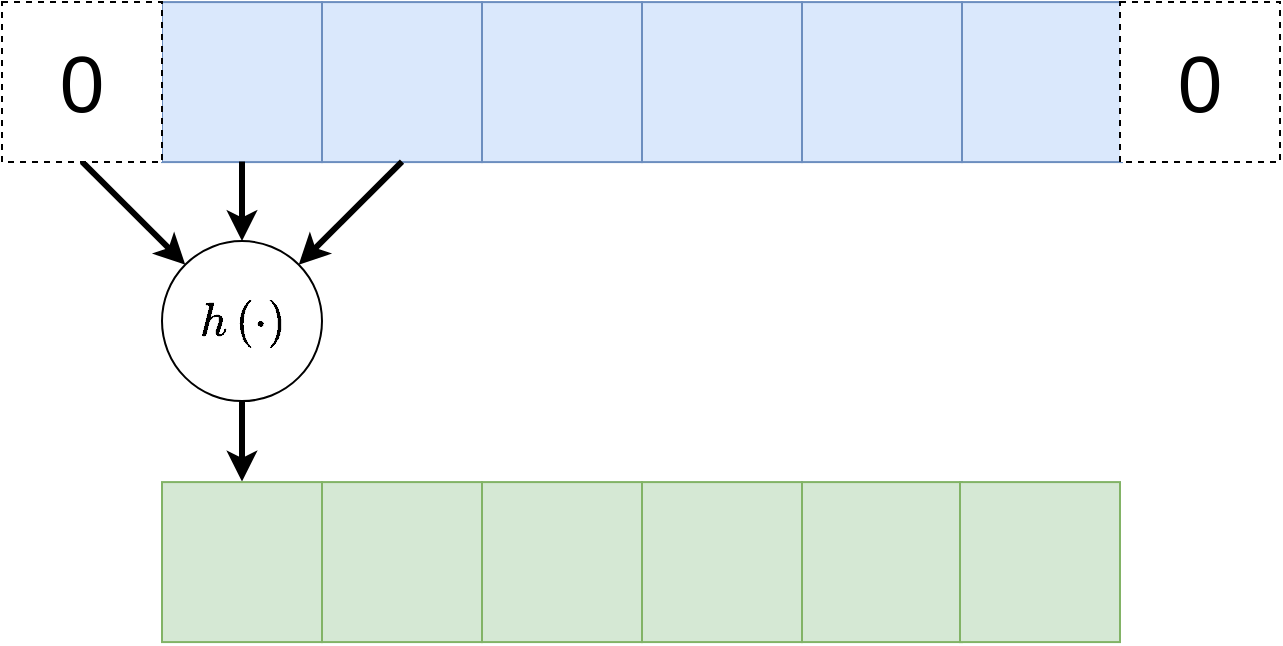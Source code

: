 <mxfile version="13.10.0" type="device" pages="6"><diagram id="NRJqcR2pspOGWQktE2IP" name="Page-1"><mxGraphModel dx="1350" dy="-5002" grid="1" gridSize="10" guides="1" tooltips="1" connect="0" arrows="0" fold="1" page="1" pageScale="1" pageWidth="827" pageHeight="1169" math="1" shadow="0"><root><mxCell id="0"/><mxCell id="1" parent="0"/><mxCell id="zGCG786xCVjRTukeK8xk-1" value="" style="whiteSpace=wrap;html=1;aspect=fixed;fillColor=#dae8fc;strokeColor=#6c8ebf;" vertex="1" parent="1"><mxGeometry x="160" y="5920.045" width="80" height="80" as="geometry"/></mxCell><mxCell id="zGCG786xCVjRTukeK8xk-2" value="" style="whiteSpace=wrap;html=1;aspect=fixed;fillColor=#dae8fc;strokeColor=#6c8ebf;" vertex="1" parent="1"><mxGeometry x="240" y="5920.045" width="80" height="80" as="geometry"/></mxCell><mxCell id="zGCG786xCVjRTukeK8xk-3" value="" style="whiteSpace=wrap;html=1;aspect=fixed;fillColor=#dae8fc;strokeColor=#6c8ebf;" vertex="1" parent="1"><mxGeometry x="320" y="5920.045" width="80" height="80" as="geometry"/></mxCell><mxCell id="zGCG786xCVjRTukeK8xk-4" value="" style="whiteSpace=wrap;html=1;aspect=fixed;fillColor=#dae8fc;strokeColor=#6c8ebf;" vertex="1" parent="1"><mxGeometry x="400" y="5920.045" width="80" height="80" as="geometry"/></mxCell><mxCell id="zGCG786xCVjRTukeK8xk-5" value="" style="whiteSpace=wrap;html=1;aspect=fixed;fillColor=#dae8fc;strokeColor=#6c8ebf;" vertex="1" parent="1"><mxGeometry x="480" y="5920.045" width="80" height="80" as="geometry"/></mxCell><mxCell id="zGCG786xCVjRTukeK8xk-6" value="" style="whiteSpace=wrap;html=1;aspect=fixed;fillColor=#dae8fc;strokeColor=#6c8ebf;" vertex="1" parent="1"><mxGeometry x="560" y="5920.045" width="80" height="80" as="geometry"/></mxCell><mxCell id="zGCG786xCVjRTukeK8xk-7" value="\(h\left(\cdot\right)\)&lt;br style=&quot;font-size: 20px&quot;&gt;" style="ellipse;whiteSpace=wrap;html=1;aspect=fixed;fontSize=20;" vertex="1" parent="1"><mxGeometry x="160" y="6039.545" width="80" height="80" as="geometry"/></mxCell><mxCell id="zGCG786xCVjRTukeK8xk-8" value="" style="endArrow=classic;html=1;strokeWidth=3;fontSize=20;exitX=0.5;exitY=1;exitDx=0;exitDy=0;" edge="1" parent="1" target="zGCG786xCVjRTukeK8xk-7"><mxGeometry width="50" height="50" relative="1" as="geometry"><mxPoint x="120.0" y="5999.772" as="sourcePoint"/><mxPoint x="107.812" y="6137.763" as="targetPoint"/></mxGeometry></mxCell><mxCell id="zGCG786xCVjRTukeK8xk-9" value="" style="endArrow=classic;html=1;strokeWidth=3;fontSize=20;exitX=0.5;exitY=1;exitDx=0;exitDy=0;" edge="1" parent="1" target="zGCG786xCVjRTukeK8xk-7"><mxGeometry width="50" height="50" relative="1" as="geometry"><mxPoint x="200.0" y="5999.772" as="sourcePoint"/><mxPoint x="117.812" y="6147.763" as="targetPoint"/></mxGeometry></mxCell><mxCell id="zGCG786xCVjRTukeK8xk-10" value="" style="endArrow=classic;html=1;strokeWidth=3;fontSize=20;exitX=0.5;exitY=1;exitDx=0;exitDy=0;entryX=0.5;entryY=0;entryDx=0;entryDy=0;" edge="1" parent="1" source="zGCG786xCVjRTukeK8xk-7"><mxGeometry width="50" height="50" relative="1" as="geometry"><mxPoint x="70" y="5989.545" as="sourcePoint"/><mxPoint x="200.0" y="6159.772" as="targetPoint"/></mxGeometry></mxCell><mxCell id="zGCG786xCVjRTukeK8xk-11" value="" style="whiteSpace=wrap;html=1;aspect=fixed;fillColor=#d5e8d4;strokeColor=#82b366;" vertex="1" parent="1"><mxGeometry x="240" y="6160.045" width="80" height="80" as="geometry"/></mxCell><mxCell id="zGCG786xCVjRTukeK8xk-12" value="" style="whiteSpace=wrap;html=1;aspect=fixed;fillColor=#d5e8d4;strokeColor=#82b366;" vertex="1" parent="1"><mxGeometry x="320" y="6160.045" width="80" height="80" as="geometry"/></mxCell><mxCell id="zGCG786xCVjRTukeK8xk-13" value="" style="whiteSpace=wrap;html=1;aspect=fixed;fillColor=#d5e8d4;strokeColor=#82b366;" vertex="1" parent="1"><mxGeometry x="400" y="6160.045" width="80" height="80" as="geometry"/></mxCell><mxCell id="zGCG786xCVjRTukeK8xk-14" value="&lt;font style=&quot;font-size: 40px&quot;&gt;&lt;br&gt;&lt;/font&gt;" style="whiteSpace=wrap;html=1;aspect=fixed;fillColor=#d5e8d4;strokeColor=#82b366;" vertex="1" parent="1"><mxGeometry x="480" y="6160.045" width="80" height="80" as="geometry"/></mxCell><mxCell id="zGCG786xCVjRTukeK8xk-15" value="" style="endArrow=classic;html=1;strokeWidth=3;fontSize=20;exitX=0.5;exitY=1;exitDx=0;exitDy=0;" edge="1" parent="1" target="zGCG786xCVjRTukeK8xk-7"><mxGeometry width="50" height="50" relative="1" as="geometry"><mxPoint x="280.0" y="5999.772" as="sourcePoint"/><mxPoint x="158.284" y="6102.761" as="targetPoint"/></mxGeometry></mxCell><mxCell id="zGCG786xCVjRTukeK8xk-16" value="&lt;font style=&quot;font-size: 40px&quot;&gt;0&lt;/font&gt;" style="whiteSpace=wrap;html=1;aspect=fixed;dashed=1;" vertex="1" parent="1"><mxGeometry x="639" y="5920.0" width="80" height="80" as="geometry"/></mxCell><mxCell id="zGCG786xCVjRTukeK8xk-17" value="&lt;font style=&quot;font-size: 40px&quot;&gt;0&lt;/font&gt;" style="whiteSpace=wrap;html=1;aspect=fixed;dashed=1;" vertex="1" parent="1"><mxGeometry x="80" y="5920.0" width="80" height="80" as="geometry"/></mxCell><mxCell id="zGCG786xCVjRTukeK8xk-18" value="" style="whiteSpace=wrap;html=1;aspect=fixed;fillColor=#d5e8d4;strokeColor=#82b366;" vertex="1" parent="1"><mxGeometry x="160" y="6160.045" width="80" height="80" as="geometry"/></mxCell><mxCell id="zGCG786xCVjRTukeK8xk-19" value="" style="whiteSpace=wrap;html=1;aspect=fixed;fillColor=#d5e8d4;strokeColor=#82b366;" vertex="1" parent="1"><mxGeometry x="559" y="6160.045" width="80" height="80" as="geometry"/></mxCell></root></mxGraphModel></diagram><diagram name="Copy of Page-1" id="hfmDgONh3bjV1iyy8pKE"><mxGraphModel dx="1350" dy="-5002" grid="1" gridSize="10" guides="1" tooltips="1" connect="0" arrows="0" fold="1" page="1" pageScale="1" pageWidth="827" pageHeight="1169" math="1" shadow="0"><root><mxCell id="fUBWOEJFyAHDnR7SSoCq-0"/><mxCell id="fUBWOEJFyAHDnR7SSoCq-1" parent="fUBWOEJFyAHDnR7SSoCq-0"/><mxCell id="fUBWOEJFyAHDnR7SSoCq-2" value="" style="whiteSpace=wrap;html=1;aspect=fixed;fillColor=#dae8fc;strokeColor=#6c8ebf;" vertex="1" parent="fUBWOEJFyAHDnR7SSoCq-1"><mxGeometry x="160" y="5920.045" width="80" height="80" as="geometry"/></mxCell><mxCell id="fUBWOEJFyAHDnR7SSoCq-3" value="" style="whiteSpace=wrap;html=1;aspect=fixed;fillColor=#dae8fc;strokeColor=#6c8ebf;" vertex="1" parent="fUBWOEJFyAHDnR7SSoCq-1"><mxGeometry x="240" y="5920.045" width="80" height="80" as="geometry"/></mxCell><mxCell id="fUBWOEJFyAHDnR7SSoCq-4" value="" style="whiteSpace=wrap;html=1;aspect=fixed;fillColor=#dae8fc;strokeColor=#6c8ebf;" vertex="1" parent="fUBWOEJFyAHDnR7SSoCq-1"><mxGeometry x="320" y="5920.045" width="80" height="80" as="geometry"/></mxCell><mxCell id="fUBWOEJFyAHDnR7SSoCq-5" value="" style="whiteSpace=wrap;html=1;aspect=fixed;fillColor=#dae8fc;strokeColor=#6c8ebf;" vertex="1" parent="fUBWOEJFyAHDnR7SSoCq-1"><mxGeometry x="400" y="5920.045" width="80" height="80" as="geometry"/></mxCell><mxCell id="fUBWOEJFyAHDnR7SSoCq-6" value="" style="whiteSpace=wrap;html=1;aspect=fixed;fillColor=#dae8fc;strokeColor=#6c8ebf;" vertex="1" parent="fUBWOEJFyAHDnR7SSoCq-1"><mxGeometry x="480" y="5920.045" width="80" height="80" as="geometry"/></mxCell><mxCell id="fUBWOEJFyAHDnR7SSoCq-7" value="" style="whiteSpace=wrap;html=1;aspect=fixed;fillColor=#dae8fc;strokeColor=#6c8ebf;" vertex="1" parent="fUBWOEJFyAHDnR7SSoCq-1"><mxGeometry x="560" y="5920.045" width="80" height="80" as="geometry"/></mxCell><mxCell id="fUBWOEJFyAHDnR7SSoCq-8" value="\(h\left(\cdot\right)\)&lt;br style=&quot;font-size: 20px&quot;&gt;" style="ellipse;whiteSpace=wrap;html=1;aspect=fixed;fontSize=20;" vertex="1" parent="fUBWOEJFyAHDnR7SSoCq-1"><mxGeometry x="240" y="6039.545" width="80" height="80" as="geometry"/></mxCell><mxCell id="fUBWOEJFyAHDnR7SSoCq-9" value="" style="endArrow=classic;html=1;strokeWidth=3;fontSize=20;exitX=0.5;exitY=1;exitDx=0;exitDy=0;" edge="1" parent="fUBWOEJFyAHDnR7SSoCq-1" target="fUBWOEJFyAHDnR7SSoCq-8"><mxGeometry width="50" height="50" relative="1" as="geometry"><mxPoint x="200.0" y="5999.772" as="sourcePoint"/><mxPoint x="187.812" y="6137.763" as="targetPoint"/></mxGeometry></mxCell><mxCell id="fUBWOEJFyAHDnR7SSoCq-10" value="" style="endArrow=classic;html=1;strokeWidth=3;fontSize=20;exitX=0.5;exitY=1;exitDx=0;exitDy=0;" edge="1" parent="fUBWOEJFyAHDnR7SSoCq-1" target="fUBWOEJFyAHDnR7SSoCq-8"><mxGeometry width="50" height="50" relative="1" as="geometry"><mxPoint x="280.0" y="5999.772" as="sourcePoint"/><mxPoint x="197.812" y="6147.763" as="targetPoint"/></mxGeometry></mxCell><mxCell id="fUBWOEJFyAHDnR7SSoCq-11" value="" style="endArrow=classic;html=1;strokeWidth=3;fontSize=20;exitX=0.5;exitY=1;exitDx=0;exitDy=0;entryX=0.5;entryY=0;entryDx=0;entryDy=0;" edge="1" parent="fUBWOEJFyAHDnR7SSoCq-1" source="fUBWOEJFyAHDnR7SSoCq-8"><mxGeometry width="50" height="50" relative="1" as="geometry"><mxPoint x="150" y="5989.545" as="sourcePoint"/><mxPoint x="280.0" y="6159.772" as="targetPoint"/></mxGeometry></mxCell><mxCell id="fUBWOEJFyAHDnR7SSoCq-12" value="" style="whiteSpace=wrap;html=1;aspect=fixed;fillColor=#d5e8d4;strokeColor=#82b366;" vertex="1" parent="fUBWOEJFyAHDnR7SSoCq-1"><mxGeometry x="240" y="6160.045" width="80" height="80" as="geometry"/></mxCell><mxCell id="fUBWOEJFyAHDnR7SSoCq-13" value="" style="whiteSpace=wrap;html=1;aspect=fixed;fillColor=#d5e8d4;strokeColor=#82b366;" vertex="1" parent="fUBWOEJFyAHDnR7SSoCq-1"><mxGeometry x="320" y="6160.045" width="80" height="80" as="geometry"/></mxCell><mxCell id="fUBWOEJFyAHDnR7SSoCq-14" value="" style="whiteSpace=wrap;html=1;aspect=fixed;fillColor=#d5e8d4;strokeColor=#82b366;" vertex="1" parent="fUBWOEJFyAHDnR7SSoCq-1"><mxGeometry x="400" y="6160.045" width="80" height="80" as="geometry"/></mxCell><mxCell id="fUBWOEJFyAHDnR7SSoCq-15" value="&lt;font style=&quot;font-size: 40px&quot;&gt;&lt;br&gt;&lt;/font&gt;" style="whiteSpace=wrap;html=1;aspect=fixed;fillColor=#d5e8d4;strokeColor=#82b366;" vertex="1" parent="fUBWOEJFyAHDnR7SSoCq-1"><mxGeometry x="480" y="6160.045" width="80" height="80" as="geometry"/></mxCell><mxCell id="fUBWOEJFyAHDnR7SSoCq-16" value="" style="endArrow=classic;html=1;strokeWidth=3;fontSize=20;exitX=0.5;exitY=1;exitDx=0;exitDy=0;" edge="1" parent="fUBWOEJFyAHDnR7SSoCq-1" target="fUBWOEJFyAHDnR7SSoCq-8"><mxGeometry width="50" height="50" relative="1" as="geometry"><mxPoint x="360.0" y="5999.772" as="sourcePoint"/><mxPoint x="238.284" y="6102.761" as="targetPoint"/></mxGeometry></mxCell><mxCell id="fUBWOEJFyAHDnR7SSoCq-17" value="&lt;font style=&quot;font-size: 40px&quot;&gt;0&lt;/font&gt;" style="whiteSpace=wrap;html=1;aspect=fixed;dashed=1;" vertex="1" parent="fUBWOEJFyAHDnR7SSoCq-1"><mxGeometry x="639" y="5920.0" width="80" height="80" as="geometry"/></mxCell><mxCell id="fUBWOEJFyAHDnR7SSoCq-18" value="&lt;font style=&quot;font-size: 40px&quot;&gt;0&lt;/font&gt;" style="whiteSpace=wrap;html=1;aspect=fixed;dashed=1;" vertex="1" parent="fUBWOEJFyAHDnR7SSoCq-1"><mxGeometry x="80" y="5920.0" width="80" height="80" as="geometry"/></mxCell><mxCell id="fUBWOEJFyAHDnR7SSoCq-19" value="" style="whiteSpace=wrap;html=1;aspect=fixed;fillColor=#d5e8d4;strokeColor=#82b366;" vertex="1" parent="fUBWOEJFyAHDnR7SSoCq-1"><mxGeometry x="160" y="6160.045" width="80" height="80" as="geometry"/></mxCell><mxCell id="fUBWOEJFyAHDnR7SSoCq-20" value="" style="whiteSpace=wrap;html=1;aspect=fixed;fillColor=#d5e8d4;strokeColor=#82b366;" vertex="1" parent="fUBWOEJFyAHDnR7SSoCq-1"><mxGeometry x="559" y="6160.045" width="80" height="80" as="geometry"/></mxCell></root></mxGraphModel></diagram><diagram name="Copy of Page-1" id="8VQXfFdML3DCzyOPih35"><mxGraphModel dx="1350" dy="-5002" grid="1" gridSize="10" guides="1" tooltips="1" connect="0" arrows="0" fold="1" page="1" pageScale="1" pageWidth="827" pageHeight="1169" math="1" shadow="0"><root><mxCell id="suBPCm5jKiHwl51AFzZt-0"/><mxCell id="suBPCm5jKiHwl51AFzZt-1" parent="suBPCm5jKiHwl51AFzZt-0"/><mxCell id="suBPCm5jKiHwl51AFzZt-2" value="" style="whiteSpace=wrap;html=1;aspect=fixed;fillColor=#dae8fc;strokeColor=#6c8ebf;" vertex="1" parent="suBPCm5jKiHwl51AFzZt-1"><mxGeometry x="160" y="5920.045" width="80" height="80" as="geometry"/></mxCell><mxCell id="suBPCm5jKiHwl51AFzZt-3" value="" style="whiteSpace=wrap;html=1;aspect=fixed;fillColor=#dae8fc;strokeColor=#6c8ebf;" vertex="1" parent="suBPCm5jKiHwl51AFzZt-1"><mxGeometry x="240" y="5920.045" width="80" height="80" as="geometry"/></mxCell><mxCell id="suBPCm5jKiHwl51AFzZt-4" value="" style="whiteSpace=wrap;html=1;aspect=fixed;fillColor=#dae8fc;strokeColor=#6c8ebf;" vertex="1" parent="suBPCm5jKiHwl51AFzZt-1"><mxGeometry x="320" y="5920.045" width="80" height="80" as="geometry"/></mxCell><mxCell id="suBPCm5jKiHwl51AFzZt-5" value="" style="whiteSpace=wrap;html=1;aspect=fixed;fillColor=#dae8fc;strokeColor=#6c8ebf;" vertex="1" parent="suBPCm5jKiHwl51AFzZt-1"><mxGeometry x="400" y="5920.045" width="80" height="80" as="geometry"/></mxCell><mxCell id="suBPCm5jKiHwl51AFzZt-6" value="" style="whiteSpace=wrap;html=1;aspect=fixed;fillColor=#dae8fc;strokeColor=#6c8ebf;" vertex="1" parent="suBPCm5jKiHwl51AFzZt-1"><mxGeometry x="480" y="5920.045" width="80" height="80" as="geometry"/></mxCell><mxCell id="suBPCm5jKiHwl51AFzZt-7" value="" style="whiteSpace=wrap;html=1;aspect=fixed;fillColor=#dae8fc;strokeColor=#6c8ebf;" vertex="1" parent="suBPCm5jKiHwl51AFzZt-1"><mxGeometry x="560" y="5920.045" width="80" height="80" as="geometry"/></mxCell><mxCell id="suBPCm5jKiHwl51AFzZt-8" value="\(h\left(\cdot\right)\)&lt;br style=&quot;font-size: 20px&quot;&gt;" style="ellipse;whiteSpace=wrap;html=1;aspect=fixed;fontSize=20;" vertex="1" parent="suBPCm5jKiHwl51AFzZt-1"><mxGeometry x="320" y="6039.545" width="80" height="80" as="geometry"/></mxCell><mxCell id="suBPCm5jKiHwl51AFzZt-9" value="" style="endArrow=classic;html=1;strokeWidth=3;fontSize=20;exitX=0.5;exitY=1;exitDx=0;exitDy=0;" edge="1" parent="suBPCm5jKiHwl51AFzZt-1" target="suBPCm5jKiHwl51AFzZt-8"><mxGeometry width="50" height="50" relative="1" as="geometry"><mxPoint x="280.0" y="5999.772" as="sourcePoint"/><mxPoint x="267.812" y="6137.763" as="targetPoint"/></mxGeometry></mxCell><mxCell id="suBPCm5jKiHwl51AFzZt-10" value="" style="endArrow=classic;html=1;strokeWidth=3;fontSize=20;exitX=0.5;exitY=1;exitDx=0;exitDy=0;" edge="1" parent="suBPCm5jKiHwl51AFzZt-1" target="suBPCm5jKiHwl51AFzZt-8"><mxGeometry width="50" height="50" relative="1" as="geometry"><mxPoint x="360.0" y="5999.772" as="sourcePoint"/><mxPoint x="277.812" y="6147.763" as="targetPoint"/></mxGeometry></mxCell><mxCell id="suBPCm5jKiHwl51AFzZt-11" value="" style="endArrow=classic;html=1;strokeWidth=3;fontSize=20;exitX=0.5;exitY=1;exitDx=0;exitDy=0;entryX=0.5;entryY=0;entryDx=0;entryDy=0;" edge="1" parent="suBPCm5jKiHwl51AFzZt-1" source="suBPCm5jKiHwl51AFzZt-8"><mxGeometry width="50" height="50" relative="1" as="geometry"><mxPoint x="230" y="5989.545" as="sourcePoint"/><mxPoint x="360.0" y="6159.772" as="targetPoint"/></mxGeometry></mxCell><mxCell id="suBPCm5jKiHwl51AFzZt-12" value="" style="whiteSpace=wrap;html=1;aspect=fixed;fillColor=#d5e8d4;strokeColor=#82b366;" vertex="1" parent="suBPCm5jKiHwl51AFzZt-1"><mxGeometry x="240" y="6160.045" width="80" height="80" as="geometry"/></mxCell><mxCell id="suBPCm5jKiHwl51AFzZt-13" value="" style="whiteSpace=wrap;html=1;aspect=fixed;fillColor=#d5e8d4;strokeColor=#82b366;" vertex="1" parent="suBPCm5jKiHwl51AFzZt-1"><mxGeometry x="320" y="6160.045" width="80" height="80" as="geometry"/></mxCell><mxCell id="suBPCm5jKiHwl51AFzZt-14" value="" style="whiteSpace=wrap;html=1;aspect=fixed;fillColor=#d5e8d4;strokeColor=#82b366;" vertex="1" parent="suBPCm5jKiHwl51AFzZt-1"><mxGeometry x="400" y="6160.045" width="80" height="80" as="geometry"/></mxCell><mxCell id="suBPCm5jKiHwl51AFzZt-15" value="&lt;font style=&quot;font-size: 40px&quot;&gt;&lt;br&gt;&lt;/font&gt;" style="whiteSpace=wrap;html=1;aspect=fixed;fillColor=#d5e8d4;strokeColor=#82b366;" vertex="1" parent="suBPCm5jKiHwl51AFzZt-1"><mxGeometry x="480" y="6160.045" width="80" height="80" as="geometry"/></mxCell><mxCell id="suBPCm5jKiHwl51AFzZt-16" value="" style="endArrow=classic;html=1;strokeWidth=3;fontSize=20;exitX=0.5;exitY=1;exitDx=0;exitDy=0;" edge="1" parent="suBPCm5jKiHwl51AFzZt-1" target="suBPCm5jKiHwl51AFzZt-8"><mxGeometry width="50" height="50" relative="1" as="geometry"><mxPoint x="440.0" y="5999.772" as="sourcePoint"/><mxPoint x="318.284" y="6102.761" as="targetPoint"/></mxGeometry></mxCell><mxCell id="suBPCm5jKiHwl51AFzZt-17" value="&lt;font style=&quot;font-size: 40px&quot;&gt;0&lt;/font&gt;" style="whiteSpace=wrap;html=1;aspect=fixed;dashed=1;" vertex="1" parent="suBPCm5jKiHwl51AFzZt-1"><mxGeometry x="639" y="5920.0" width="80" height="80" as="geometry"/></mxCell><mxCell id="suBPCm5jKiHwl51AFzZt-18" value="&lt;font style=&quot;font-size: 40px&quot;&gt;0&lt;/font&gt;" style="whiteSpace=wrap;html=1;aspect=fixed;dashed=1;" vertex="1" parent="suBPCm5jKiHwl51AFzZt-1"><mxGeometry x="80" y="5920.0" width="80" height="80" as="geometry"/></mxCell><mxCell id="suBPCm5jKiHwl51AFzZt-19" value="" style="whiteSpace=wrap;html=1;aspect=fixed;fillColor=#d5e8d4;strokeColor=#82b366;" vertex="1" parent="suBPCm5jKiHwl51AFzZt-1"><mxGeometry x="160" y="6160.045" width="80" height="80" as="geometry"/></mxCell><mxCell id="suBPCm5jKiHwl51AFzZt-20" value="" style="whiteSpace=wrap;html=1;aspect=fixed;fillColor=#d5e8d4;strokeColor=#82b366;" vertex="1" parent="suBPCm5jKiHwl51AFzZt-1"><mxGeometry x="559" y="6160.045" width="80" height="80" as="geometry"/></mxCell></root></mxGraphModel></diagram><diagram name="Copy of Page-1" id="GEfO6JcmAhjZGlivUoSr"><mxGraphModel dx="1350" dy="-5002" grid="1" gridSize="10" guides="1" tooltips="1" connect="0" arrows="0" fold="1" page="1" pageScale="1" pageWidth="827" pageHeight="1169" math="1" shadow="0"><root><mxCell id="qApYu_GMqTvN_LqZFVaf-0"/><mxCell id="qApYu_GMqTvN_LqZFVaf-1" parent="qApYu_GMqTvN_LqZFVaf-0"/><mxCell id="qApYu_GMqTvN_LqZFVaf-2" value="" style="whiteSpace=wrap;html=1;aspect=fixed;fillColor=#dae8fc;strokeColor=#6c8ebf;" vertex="1" parent="qApYu_GMqTvN_LqZFVaf-1"><mxGeometry x="160" y="5920.045" width="80" height="80" as="geometry"/></mxCell><mxCell id="qApYu_GMqTvN_LqZFVaf-3" value="" style="whiteSpace=wrap;html=1;aspect=fixed;fillColor=#dae8fc;strokeColor=#6c8ebf;" vertex="1" parent="qApYu_GMqTvN_LqZFVaf-1"><mxGeometry x="240" y="5920.045" width="80" height="80" as="geometry"/></mxCell><mxCell id="qApYu_GMqTvN_LqZFVaf-4" value="" style="whiteSpace=wrap;html=1;aspect=fixed;fillColor=#dae8fc;strokeColor=#6c8ebf;" vertex="1" parent="qApYu_GMqTvN_LqZFVaf-1"><mxGeometry x="320" y="5920.045" width="80" height="80" as="geometry"/></mxCell><mxCell id="qApYu_GMqTvN_LqZFVaf-5" value="" style="whiteSpace=wrap;html=1;aspect=fixed;fillColor=#dae8fc;strokeColor=#6c8ebf;" vertex="1" parent="qApYu_GMqTvN_LqZFVaf-1"><mxGeometry x="400" y="5920.045" width="80" height="80" as="geometry"/></mxCell><mxCell id="qApYu_GMqTvN_LqZFVaf-6" value="" style="whiteSpace=wrap;html=1;aspect=fixed;fillColor=#dae8fc;strokeColor=#6c8ebf;" vertex="1" parent="qApYu_GMqTvN_LqZFVaf-1"><mxGeometry x="480" y="5920.045" width="80" height="80" as="geometry"/></mxCell><mxCell id="qApYu_GMqTvN_LqZFVaf-7" value="" style="whiteSpace=wrap;html=1;aspect=fixed;fillColor=#dae8fc;strokeColor=#6c8ebf;" vertex="1" parent="qApYu_GMqTvN_LqZFVaf-1"><mxGeometry x="560" y="5920.045" width="80" height="80" as="geometry"/></mxCell><mxCell id="qApYu_GMqTvN_LqZFVaf-8" value="\(h\left(\cdot\right)\)&lt;br style=&quot;font-size: 20px&quot;&gt;" style="ellipse;whiteSpace=wrap;html=1;aspect=fixed;fontSize=20;" vertex="1" parent="qApYu_GMqTvN_LqZFVaf-1"><mxGeometry x="400" y="6039.545" width="80" height="80" as="geometry"/></mxCell><mxCell id="qApYu_GMqTvN_LqZFVaf-9" value="" style="endArrow=classic;html=1;strokeWidth=3;fontSize=20;exitX=0.5;exitY=1;exitDx=0;exitDy=0;" edge="1" parent="qApYu_GMqTvN_LqZFVaf-1" target="qApYu_GMqTvN_LqZFVaf-8"><mxGeometry width="50" height="50" relative="1" as="geometry"><mxPoint x="360.0" y="5999.772" as="sourcePoint"/><mxPoint x="347.812" y="6137.763" as="targetPoint"/></mxGeometry></mxCell><mxCell id="qApYu_GMqTvN_LqZFVaf-10" value="" style="endArrow=classic;html=1;strokeWidth=3;fontSize=20;exitX=0.5;exitY=1;exitDx=0;exitDy=0;" edge="1" parent="qApYu_GMqTvN_LqZFVaf-1" target="qApYu_GMqTvN_LqZFVaf-8"><mxGeometry width="50" height="50" relative="1" as="geometry"><mxPoint x="440.0" y="5999.772" as="sourcePoint"/><mxPoint x="357.812" y="6147.763" as="targetPoint"/></mxGeometry></mxCell><mxCell id="qApYu_GMqTvN_LqZFVaf-11" value="" style="endArrow=classic;html=1;strokeWidth=3;fontSize=20;exitX=0.5;exitY=1;exitDx=0;exitDy=0;entryX=0.5;entryY=0;entryDx=0;entryDy=0;" edge="1" parent="qApYu_GMqTvN_LqZFVaf-1" source="qApYu_GMqTvN_LqZFVaf-8"><mxGeometry width="50" height="50" relative="1" as="geometry"><mxPoint x="310" y="5989.545" as="sourcePoint"/><mxPoint x="440.0" y="6159.772" as="targetPoint"/></mxGeometry></mxCell><mxCell id="qApYu_GMqTvN_LqZFVaf-12" value="" style="whiteSpace=wrap;html=1;aspect=fixed;fillColor=#d5e8d4;strokeColor=#82b366;" vertex="1" parent="qApYu_GMqTvN_LqZFVaf-1"><mxGeometry x="240" y="6160.045" width="80" height="80" as="geometry"/></mxCell><mxCell id="qApYu_GMqTvN_LqZFVaf-13" value="" style="whiteSpace=wrap;html=1;aspect=fixed;fillColor=#d5e8d4;strokeColor=#82b366;" vertex="1" parent="qApYu_GMqTvN_LqZFVaf-1"><mxGeometry x="320" y="6160.045" width="80" height="80" as="geometry"/></mxCell><mxCell id="qApYu_GMqTvN_LqZFVaf-14" value="" style="whiteSpace=wrap;html=1;aspect=fixed;fillColor=#d5e8d4;strokeColor=#82b366;" vertex="1" parent="qApYu_GMqTvN_LqZFVaf-1"><mxGeometry x="400" y="6160.045" width="80" height="80" as="geometry"/></mxCell><mxCell id="qApYu_GMqTvN_LqZFVaf-15" value="&lt;font style=&quot;font-size: 40px&quot;&gt;&lt;br&gt;&lt;/font&gt;" style="whiteSpace=wrap;html=1;aspect=fixed;fillColor=#d5e8d4;strokeColor=#82b366;" vertex="1" parent="qApYu_GMqTvN_LqZFVaf-1"><mxGeometry x="480" y="6160.045" width="80" height="80" as="geometry"/></mxCell><mxCell id="qApYu_GMqTvN_LqZFVaf-16" value="" style="endArrow=classic;html=1;strokeWidth=3;fontSize=20;exitX=0.5;exitY=1;exitDx=0;exitDy=0;" edge="1" parent="qApYu_GMqTvN_LqZFVaf-1" target="qApYu_GMqTvN_LqZFVaf-8"><mxGeometry width="50" height="50" relative="1" as="geometry"><mxPoint x="520.0" y="5999.772" as="sourcePoint"/><mxPoint x="398.284" y="6102.761" as="targetPoint"/></mxGeometry></mxCell><mxCell id="qApYu_GMqTvN_LqZFVaf-17" value="&lt;font style=&quot;font-size: 40px&quot;&gt;0&lt;/font&gt;" style="whiteSpace=wrap;html=1;aspect=fixed;dashed=1;" vertex="1" parent="qApYu_GMqTvN_LqZFVaf-1"><mxGeometry x="639" y="5920.0" width="80" height="80" as="geometry"/></mxCell><mxCell id="qApYu_GMqTvN_LqZFVaf-18" value="&lt;font style=&quot;font-size: 40px&quot;&gt;0&lt;/font&gt;" style="whiteSpace=wrap;html=1;aspect=fixed;dashed=1;" vertex="1" parent="qApYu_GMqTvN_LqZFVaf-1"><mxGeometry x="80" y="5920.0" width="80" height="80" as="geometry"/></mxCell><mxCell id="qApYu_GMqTvN_LqZFVaf-19" value="" style="whiteSpace=wrap;html=1;aspect=fixed;fillColor=#d5e8d4;strokeColor=#82b366;" vertex="1" parent="qApYu_GMqTvN_LqZFVaf-1"><mxGeometry x="160" y="6160.045" width="80" height="80" as="geometry"/></mxCell><mxCell id="qApYu_GMqTvN_LqZFVaf-20" value="" style="whiteSpace=wrap;html=1;aspect=fixed;fillColor=#d5e8d4;strokeColor=#82b366;" vertex="1" parent="qApYu_GMqTvN_LqZFVaf-1"><mxGeometry x="559" y="6160.045" width="80" height="80" as="geometry"/></mxCell></root></mxGraphModel></diagram><diagram name="Copy of Page-1" id="a_F_59JdMi4y0YEvo3CU"><mxGraphModel dx="1350" dy="-5002" grid="1" gridSize="10" guides="1" tooltips="1" connect="0" arrows="0" fold="1" page="1" pageScale="1" pageWidth="827" pageHeight="1169" math="1" shadow="0"><root><mxCell id="VBWx7MacFZyJOCz2_bUU-0"/><mxCell id="VBWx7MacFZyJOCz2_bUU-1" parent="VBWx7MacFZyJOCz2_bUU-0"/><mxCell id="VBWx7MacFZyJOCz2_bUU-2" value="" style="whiteSpace=wrap;html=1;aspect=fixed;fillColor=#dae8fc;strokeColor=#6c8ebf;" vertex="1" parent="VBWx7MacFZyJOCz2_bUU-1"><mxGeometry x="160" y="5920.045" width="80" height="80" as="geometry"/></mxCell><mxCell id="VBWx7MacFZyJOCz2_bUU-3" value="" style="whiteSpace=wrap;html=1;aspect=fixed;fillColor=#dae8fc;strokeColor=#6c8ebf;" vertex="1" parent="VBWx7MacFZyJOCz2_bUU-1"><mxGeometry x="240" y="5920.045" width="80" height="80" as="geometry"/></mxCell><mxCell id="VBWx7MacFZyJOCz2_bUU-4" value="" style="whiteSpace=wrap;html=1;aspect=fixed;fillColor=#dae8fc;strokeColor=#6c8ebf;" vertex="1" parent="VBWx7MacFZyJOCz2_bUU-1"><mxGeometry x="320" y="5920.045" width="80" height="80" as="geometry"/></mxCell><mxCell id="VBWx7MacFZyJOCz2_bUU-5" value="" style="whiteSpace=wrap;html=1;aspect=fixed;fillColor=#dae8fc;strokeColor=#6c8ebf;" vertex="1" parent="VBWx7MacFZyJOCz2_bUU-1"><mxGeometry x="400" y="5920.045" width="80" height="80" as="geometry"/></mxCell><mxCell id="VBWx7MacFZyJOCz2_bUU-6" value="" style="whiteSpace=wrap;html=1;aspect=fixed;fillColor=#dae8fc;strokeColor=#6c8ebf;" vertex="1" parent="VBWx7MacFZyJOCz2_bUU-1"><mxGeometry x="480" y="5920.045" width="80" height="80" as="geometry"/></mxCell><mxCell id="VBWx7MacFZyJOCz2_bUU-7" value="" style="whiteSpace=wrap;html=1;aspect=fixed;fillColor=#dae8fc;strokeColor=#6c8ebf;" vertex="1" parent="VBWx7MacFZyJOCz2_bUU-1"><mxGeometry x="560" y="5920.045" width="80" height="80" as="geometry"/></mxCell><mxCell id="VBWx7MacFZyJOCz2_bUU-8" value="\(h\left(\cdot\right)\)&lt;br style=&quot;font-size: 20px&quot;&gt;" style="ellipse;whiteSpace=wrap;html=1;aspect=fixed;fontSize=20;" vertex="1" parent="VBWx7MacFZyJOCz2_bUU-1"><mxGeometry x="480" y="6039.545" width="80" height="80" as="geometry"/></mxCell><mxCell id="VBWx7MacFZyJOCz2_bUU-9" value="" style="endArrow=classic;html=1;strokeWidth=3;fontSize=20;exitX=0.5;exitY=1;exitDx=0;exitDy=0;" edge="1" parent="VBWx7MacFZyJOCz2_bUU-1" target="VBWx7MacFZyJOCz2_bUU-8"><mxGeometry width="50" height="50" relative="1" as="geometry"><mxPoint x="440.0" y="5999.772" as="sourcePoint"/><mxPoint x="427.812" y="6137.763" as="targetPoint"/></mxGeometry></mxCell><mxCell id="VBWx7MacFZyJOCz2_bUU-10" value="" style="endArrow=classic;html=1;strokeWidth=3;fontSize=20;exitX=0.5;exitY=1;exitDx=0;exitDy=0;" edge="1" parent="VBWx7MacFZyJOCz2_bUU-1" target="VBWx7MacFZyJOCz2_bUU-8"><mxGeometry width="50" height="50" relative="1" as="geometry"><mxPoint x="520.0" y="5999.772" as="sourcePoint"/><mxPoint x="437.812" y="6147.763" as="targetPoint"/></mxGeometry></mxCell><mxCell id="VBWx7MacFZyJOCz2_bUU-11" value="" style="endArrow=classic;html=1;strokeWidth=3;fontSize=20;exitX=0.5;exitY=1;exitDx=0;exitDy=0;entryX=0.5;entryY=0;entryDx=0;entryDy=0;" edge="1" parent="VBWx7MacFZyJOCz2_bUU-1" source="VBWx7MacFZyJOCz2_bUU-8"><mxGeometry width="50" height="50" relative="1" as="geometry"><mxPoint x="390" y="5989.545" as="sourcePoint"/><mxPoint x="520.0" y="6159.772" as="targetPoint"/></mxGeometry></mxCell><mxCell id="VBWx7MacFZyJOCz2_bUU-12" value="" style="whiteSpace=wrap;html=1;aspect=fixed;fillColor=#d5e8d4;strokeColor=#82b366;" vertex="1" parent="VBWx7MacFZyJOCz2_bUU-1"><mxGeometry x="240" y="6160.045" width="80" height="80" as="geometry"/></mxCell><mxCell id="VBWx7MacFZyJOCz2_bUU-13" value="" style="whiteSpace=wrap;html=1;aspect=fixed;fillColor=#d5e8d4;strokeColor=#82b366;" vertex="1" parent="VBWx7MacFZyJOCz2_bUU-1"><mxGeometry x="320" y="6160.045" width="80" height="80" as="geometry"/></mxCell><mxCell id="VBWx7MacFZyJOCz2_bUU-14" value="" style="whiteSpace=wrap;html=1;aspect=fixed;fillColor=#d5e8d4;strokeColor=#82b366;" vertex="1" parent="VBWx7MacFZyJOCz2_bUU-1"><mxGeometry x="400" y="6160.045" width="80" height="80" as="geometry"/></mxCell><mxCell id="VBWx7MacFZyJOCz2_bUU-15" value="&lt;font style=&quot;font-size: 40px&quot;&gt;&lt;br&gt;&lt;/font&gt;" style="whiteSpace=wrap;html=1;aspect=fixed;fillColor=#d5e8d4;strokeColor=#82b366;" vertex="1" parent="VBWx7MacFZyJOCz2_bUU-1"><mxGeometry x="480" y="6160.045" width="80" height="80" as="geometry"/></mxCell><mxCell id="VBWx7MacFZyJOCz2_bUU-16" value="" style="endArrow=classic;html=1;strokeWidth=3;fontSize=20;exitX=0.5;exitY=1;exitDx=0;exitDy=0;" edge="1" parent="VBWx7MacFZyJOCz2_bUU-1" target="VBWx7MacFZyJOCz2_bUU-8"><mxGeometry width="50" height="50" relative="1" as="geometry"><mxPoint x="600.0" y="5999.772" as="sourcePoint"/><mxPoint x="478.284" y="6102.761" as="targetPoint"/></mxGeometry></mxCell><mxCell id="VBWx7MacFZyJOCz2_bUU-17" value="&lt;font style=&quot;font-size: 40px&quot;&gt;0&lt;/font&gt;" style="whiteSpace=wrap;html=1;aspect=fixed;dashed=1;" vertex="1" parent="VBWx7MacFZyJOCz2_bUU-1"><mxGeometry x="639" y="5920.0" width="80" height="80" as="geometry"/></mxCell><mxCell id="VBWx7MacFZyJOCz2_bUU-18" value="&lt;font style=&quot;font-size: 40px&quot;&gt;0&lt;/font&gt;" style="whiteSpace=wrap;html=1;aspect=fixed;dashed=1;" vertex="1" parent="VBWx7MacFZyJOCz2_bUU-1"><mxGeometry x="80" y="5920.0" width="80" height="80" as="geometry"/></mxCell><mxCell id="VBWx7MacFZyJOCz2_bUU-19" value="" style="whiteSpace=wrap;html=1;aspect=fixed;fillColor=#d5e8d4;strokeColor=#82b366;" vertex="1" parent="VBWx7MacFZyJOCz2_bUU-1"><mxGeometry x="160" y="6160.045" width="80" height="80" as="geometry"/></mxCell><mxCell id="VBWx7MacFZyJOCz2_bUU-20" value="" style="whiteSpace=wrap;html=1;aspect=fixed;fillColor=#d5e8d4;strokeColor=#82b366;" vertex="1" parent="VBWx7MacFZyJOCz2_bUU-1"><mxGeometry x="559" y="6160.045" width="80" height="80" as="geometry"/></mxCell></root></mxGraphModel></diagram><diagram name="Copy of Page-1" id="I8XHfQslTFjBdnY4hitU"><mxGraphModel dx="1350" dy="-5002" grid="1" gridSize="10" guides="1" tooltips="1" connect="0" arrows="0" fold="1" page="1" pageScale="1" pageWidth="827" pageHeight="1169" math="1" shadow="0"><root><mxCell id="Wa6Pb9MKELyJLSqkJfXw-0"/><mxCell id="Wa6Pb9MKELyJLSqkJfXw-1" parent="Wa6Pb9MKELyJLSqkJfXw-0"/><mxCell id="Wa6Pb9MKELyJLSqkJfXw-2" value="" style="whiteSpace=wrap;html=1;aspect=fixed;fillColor=#dae8fc;strokeColor=#6c8ebf;" vertex="1" parent="Wa6Pb9MKELyJLSqkJfXw-1"><mxGeometry x="160" y="5920.045" width="80" height="80" as="geometry"/></mxCell><mxCell id="Wa6Pb9MKELyJLSqkJfXw-3" value="" style="whiteSpace=wrap;html=1;aspect=fixed;fillColor=#dae8fc;strokeColor=#6c8ebf;" vertex="1" parent="Wa6Pb9MKELyJLSqkJfXw-1"><mxGeometry x="240" y="5920.045" width="80" height="80" as="geometry"/></mxCell><mxCell id="Wa6Pb9MKELyJLSqkJfXw-4" value="" style="whiteSpace=wrap;html=1;aspect=fixed;fillColor=#dae8fc;strokeColor=#6c8ebf;" vertex="1" parent="Wa6Pb9MKELyJLSqkJfXw-1"><mxGeometry x="320" y="5920.045" width="80" height="80" as="geometry"/></mxCell><mxCell id="Wa6Pb9MKELyJLSqkJfXw-5" value="" style="whiteSpace=wrap;html=1;aspect=fixed;fillColor=#dae8fc;strokeColor=#6c8ebf;" vertex="1" parent="Wa6Pb9MKELyJLSqkJfXw-1"><mxGeometry x="400" y="5920.045" width="80" height="80" as="geometry"/></mxCell><mxCell id="Wa6Pb9MKELyJLSqkJfXw-6" value="" style="whiteSpace=wrap;html=1;aspect=fixed;fillColor=#dae8fc;strokeColor=#6c8ebf;" vertex="1" parent="Wa6Pb9MKELyJLSqkJfXw-1"><mxGeometry x="480" y="5920.045" width="80" height="80" as="geometry"/></mxCell><mxCell id="Wa6Pb9MKELyJLSqkJfXw-7" value="" style="whiteSpace=wrap;html=1;aspect=fixed;fillColor=#dae8fc;strokeColor=#6c8ebf;" vertex="1" parent="Wa6Pb9MKELyJLSqkJfXw-1"><mxGeometry x="560" y="5920.045" width="80" height="80" as="geometry"/></mxCell><mxCell id="Wa6Pb9MKELyJLSqkJfXw-8" value="\(h\left(\cdot\right)\)&lt;br style=&quot;font-size: 20px&quot;&gt;" style="ellipse;whiteSpace=wrap;html=1;aspect=fixed;fontSize=20;" vertex="1" parent="Wa6Pb9MKELyJLSqkJfXw-1"><mxGeometry x="560" y="6039.545" width="80" height="80" as="geometry"/></mxCell><mxCell id="Wa6Pb9MKELyJLSqkJfXw-9" value="" style="endArrow=classic;html=1;strokeWidth=3;fontSize=20;exitX=0.5;exitY=1;exitDx=0;exitDy=0;" edge="1" parent="Wa6Pb9MKELyJLSqkJfXw-1" target="Wa6Pb9MKELyJLSqkJfXw-8"><mxGeometry width="50" height="50" relative="1" as="geometry"><mxPoint x="520.0" y="5999.772" as="sourcePoint"/><mxPoint x="507.812" y="6137.763" as="targetPoint"/></mxGeometry></mxCell><mxCell id="Wa6Pb9MKELyJLSqkJfXw-10" value="" style="endArrow=classic;html=1;strokeWidth=3;fontSize=20;exitX=0.5;exitY=1;exitDx=0;exitDy=0;" edge="1" parent="Wa6Pb9MKELyJLSqkJfXw-1" target="Wa6Pb9MKELyJLSqkJfXw-8"><mxGeometry width="50" height="50" relative="1" as="geometry"><mxPoint x="600.0" y="5999.772" as="sourcePoint"/><mxPoint x="517.812" y="6147.763" as="targetPoint"/></mxGeometry></mxCell><mxCell id="Wa6Pb9MKELyJLSqkJfXw-11" value="" style="endArrow=classic;html=1;strokeWidth=3;fontSize=20;exitX=0.5;exitY=1;exitDx=0;exitDy=0;entryX=0.5;entryY=0;entryDx=0;entryDy=0;" edge="1" parent="Wa6Pb9MKELyJLSqkJfXw-1" source="Wa6Pb9MKELyJLSqkJfXw-8"><mxGeometry width="50" height="50" relative="1" as="geometry"><mxPoint x="470" y="5989.545" as="sourcePoint"/><mxPoint x="600.0" y="6159.772" as="targetPoint"/></mxGeometry></mxCell><mxCell id="Wa6Pb9MKELyJLSqkJfXw-12" value="" style="whiteSpace=wrap;html=1;aspect=fixed;fillColor=#d5e8d4;strokeColor=#82b366;" vertex="1" parent="Wa6Pb9MKELyJLSqkJfXw-1"><mxGeometry x="240" y="6160.045" width="80" height="80" as="geometry"/></mxCell><mxCell id="Wa6Pb9MKELyJLSqkJfXw-13" value="" style="whiteSpace=wrap;html=1;aspect=fixed;fillColor=#d5e8d4;strokeColor=#82b366;" vertex="1" parent="Wa6Pb9MKELyJLSqkJfXw-1"><mxGeometry x="320" y="6160.045" width="80" height="80" as="geometry"/></mxCell><mxCell id="Wa6Pb9MKELyJLSqkJfXw-14" value="" style="whiteSpace=wrap;html=1;aspect=fixed;fillColor=#d5e8d4;strokeColor=#82b366;" vertex="1" parent="Wa6Pb9MKELyJLSqkJfXw-1"><mxGeometry x="400" y="6160.045" width="80" height="80" as="geometry"/></mxCell><mxCell id="Wa6Pb9MKELyJLSqkJfXw-15" value="&lt;font style=&quot;font-size: 40px&quot;&gt;&lt;br&gt;&lt;/font&gt;" style="whiteSpace=wrap;html=1;aspect=fixed;fillColor=#d5e8d4;strokeColor=#82b366;" vertex="1" parent="Wa6Pb9MKELyJLSqkJfXw-1"><mxGeometry x="480" y="6160.045" width="80" height="80" as="geometry"/></mxCell><mxCell id="Wa6Pb9MKELyJLSqkJfXw-16" value="" style="endArrow=classic;html=1;strokeWidth=3;fontSize=20;exitX=0.5;exitY=1;exitDx=0;exitDy=0;" edge="1" parent="Wa6Pb9MKELyJLSqkJfXw-1" target="Wa6Pb9MKELyJLSqkJfXw-8"><mxGeometry width="50" height="50" relative="1" as="geometry"><mxPoint x="680.0" y="5999.772" as="sourcePoint"/><mxPoint x="558.284" y="6102.761" as="targetPoint"/></mxGeometry></mxCell><mxCell id="Wa6Pb9MKELyJLSqkJfXw-17" value="&lt;font style=&quot;font-size: 40px&quot;&gt;0&lt;/font&gt;" style="whiteSpace=wrap;html=1;aspect=fixed;dashed=1;" vertex="1" parent="Wa6Pb9MKELyJLSqkJfXw-1"><mxGeometry x="639" y="5920.0" width="80" height="80" as="geometry"/></mxCell><mxCell id="Wa6Pb9MKELyJLSqkJfXw-18" value="&lt;font style=&quot;font-size: 40px&quot;&gt;0&lt;/font&gt;" style="whiteSpace=wrap;html=1;aspect=fixed;dashed=1;" vertex="1" parent="Wa6Pb9MKELyJLSqkJfXw-1"><mxGeometry x="80" y="5920.0" width="80" height="80" as="geometry"/></mxCell><mxCell id="Wa6Pb9MKELyJLSqkJfXw-19" value="" style="whiteSpace=wrap;html=1;aspect=fixed;fillColor=#d5e8d4;strokeColor=#82b366;" vertex="1" parent="Wa6Pb9MKELyJLSqkJfXw-1"><mxGeometry x="160" y="6160.045" width="80" height="80" as="geometry"/></mxCell><mxCell id="Wa6Pb9MKELyJLSqkJfXw-20" value="" style="whiteSpace=wrap;html=1;aspect=fixed;fillColor=#d5e8d4;strokeColor=#82b366;" vertex="1" parent="Wa6Pb9MKELyJLSqkJfXw-1"><mxGeometry x="559" y="6160.045" width="80" height="80" as="geometry"/></mxCell></root></mxGraphModel></diagram></mxfile>